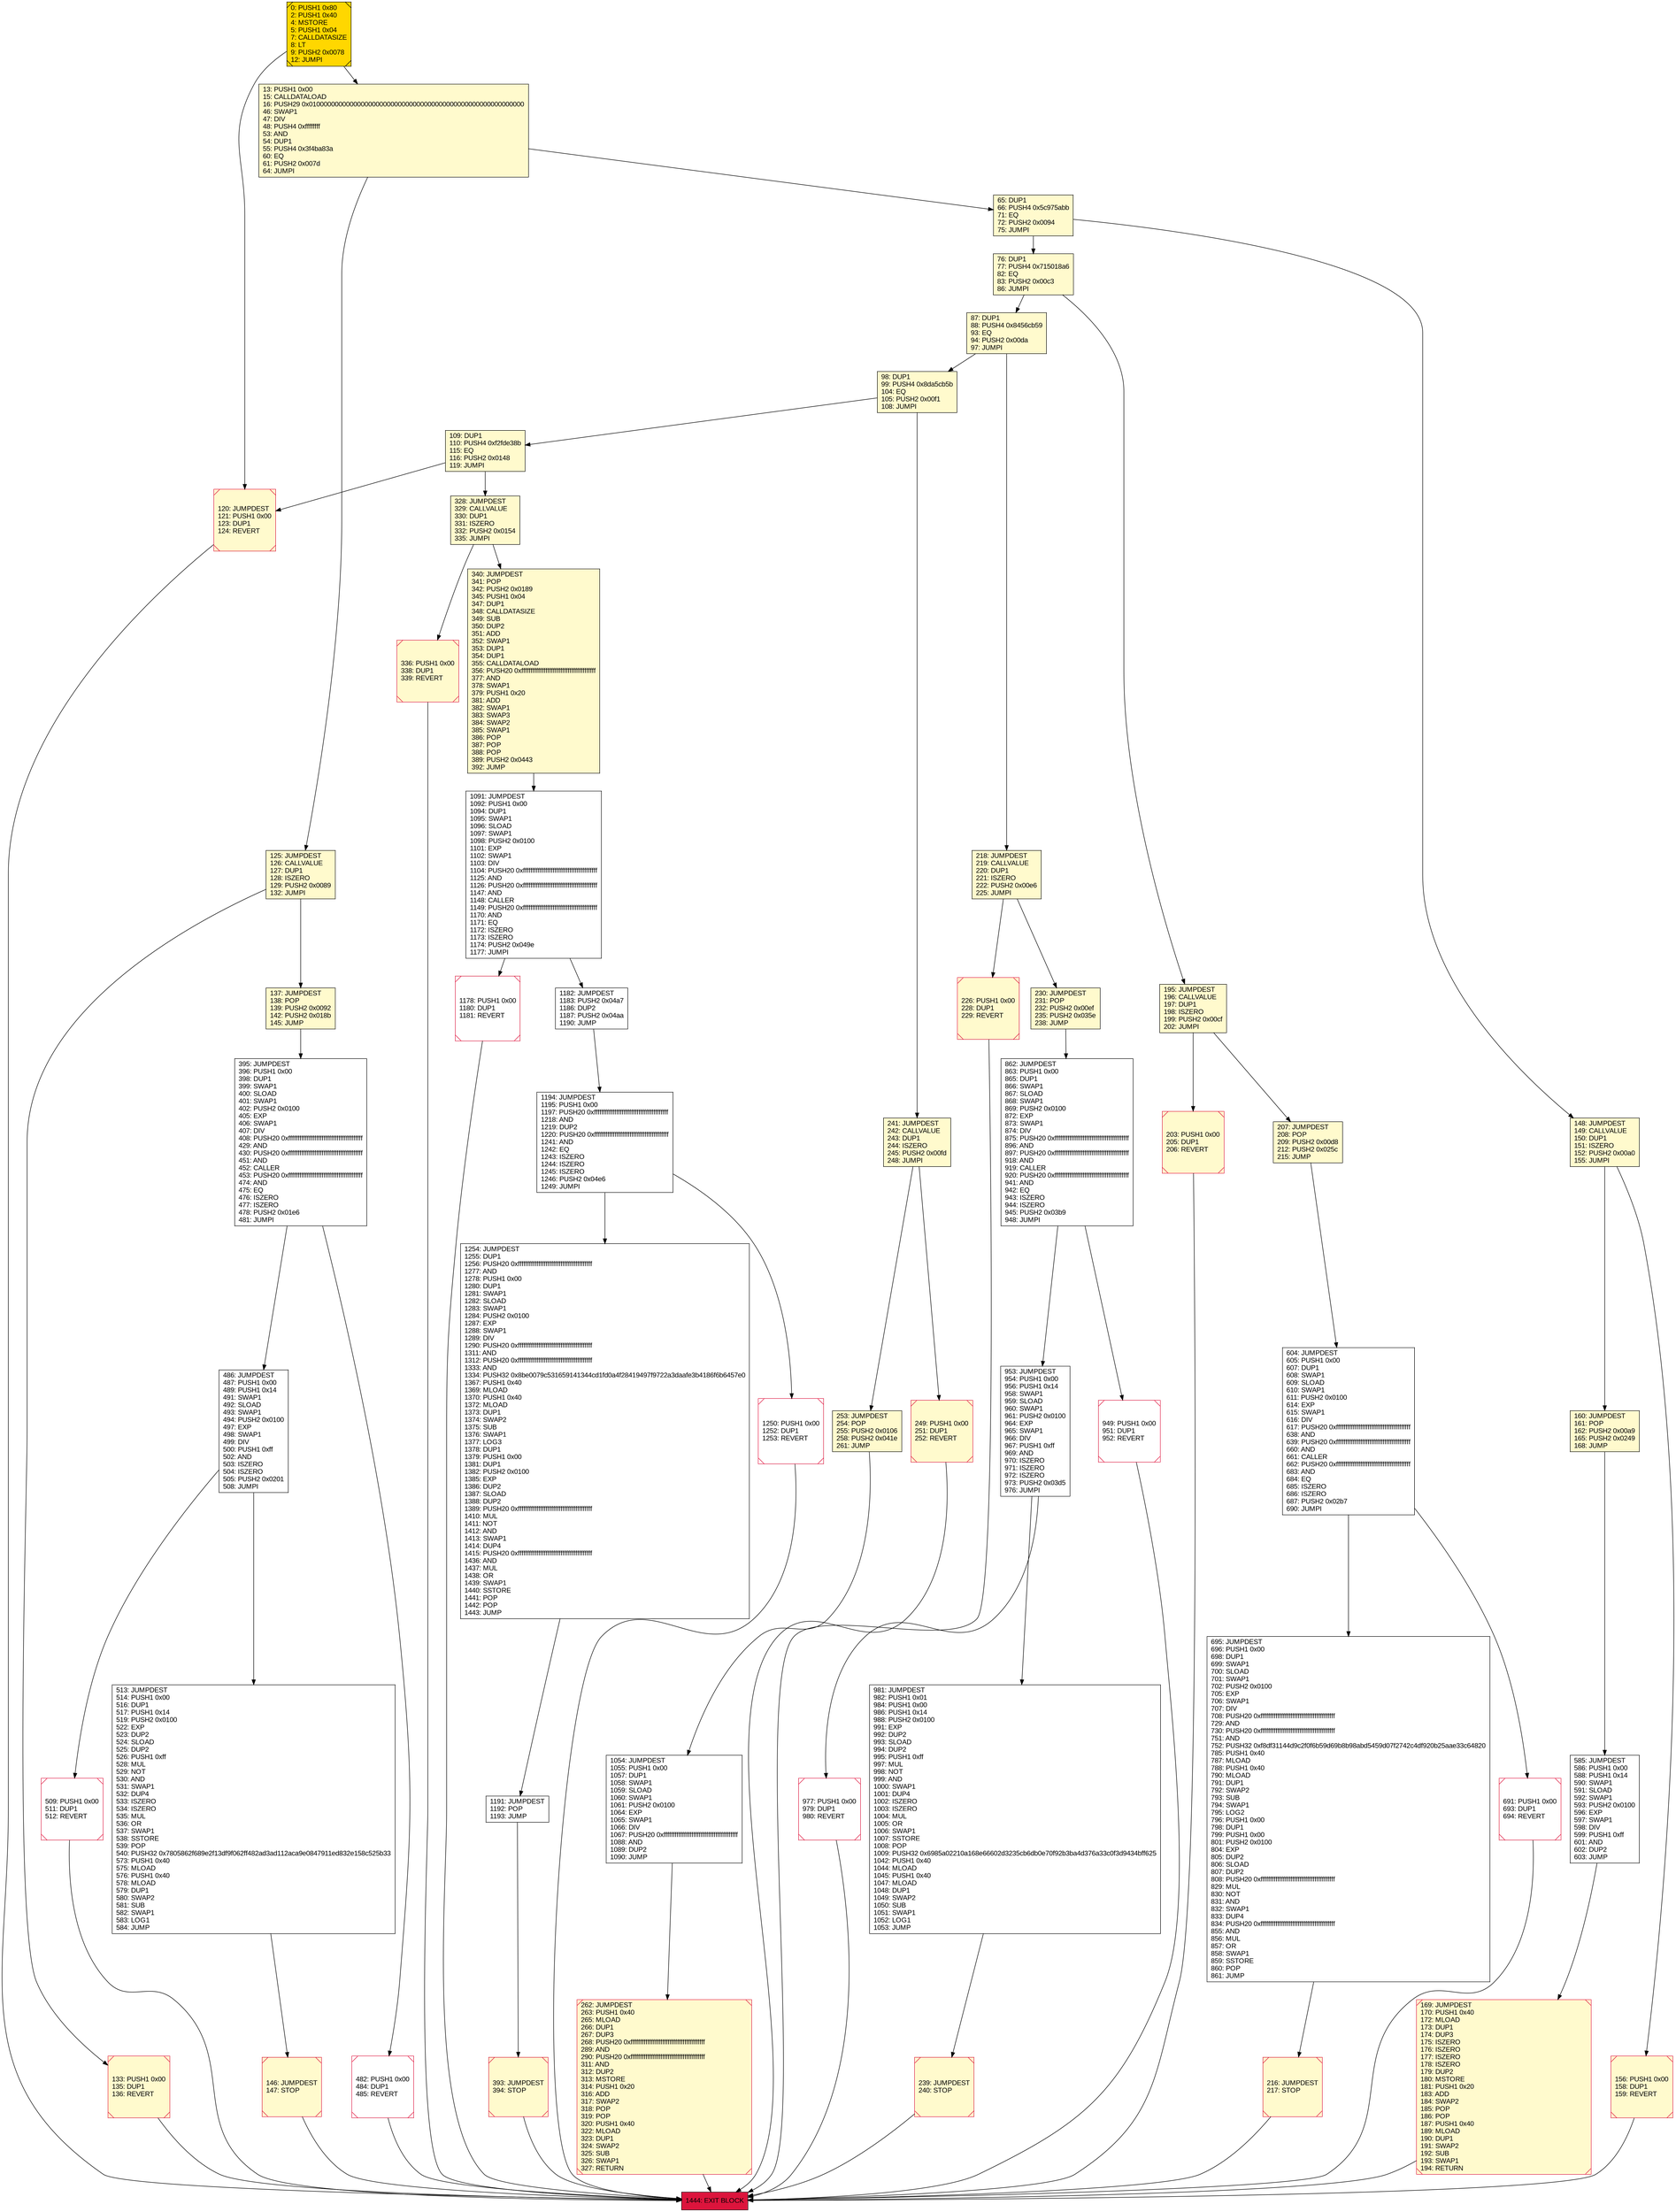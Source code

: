 digraph G {
bgcolor=transparent rankdir=UD;
node [shape=box style=filled color=black fillcolor=white fontname=arial fontcolor=black];
1191 [label="1191: JUMPDEST\l1192: POP\l1193: JUMP\l" ];
148 [label="148: JUMPDEST\l149: CALLVALUE\l150: DUP1\l151: ISZERO\l152: PUSH2 0x00a0\l155: JUMPI\l" fillcolor=lemonchiffon ];
146 [label="146: JUMPDEST\l147: STOP\l" fillcolor=lemonchiffon shape=Msquare color=crimson ];
1091 [label="1091: JUMPDEST\l1092: PUSH1 0x00\l1094: DUP1\l1095: SWAP1\l1096: SLOAD\l1097: SWAP1\l1098: PUSH2 0x0100\l1101: EXP\l1102: SWAP1\l1103: DIV\l1104: PUSH20 0xffffffffffffffffffffffffffffffffffffffff\l1125: AND\l1126: PUSH20 0xffffffffffffffffffffffffffffffffffffffff\l1147: AND\l1148: CALLER\l1149: PUSH20 0xffffffffffffffffffffffffffffffffffffffff\l1170: AND\l1171: EQ\l1172: ISZERO\l1173: ISZERO\l1174: PUSH2 0x049e\l1177: JUMPI\l" ];
862 [label="862: JUMPDEST\l863: PUSH1 0x00\l865: DUP1\l866: SWAP1\l867: SLOAD\l868: SWAP1\l869: PUSH2 0x0100\l872: EXP\l873: SWAP1\l874: DIV\l875: PUSH20 0xffffffffffffffffffffffffffffffffffffffff\l896: AND\l897: PUSH20 0xffffffffffffffffffffffffffffffffffffffff\l918: AND\l919: CALLER\l920: PUSH20 0xffffffffffffffffffffffffffffffffffffffff\l941: AND\l942: EQ\l943: ISZERO\l944: ISZERO\l945: PUSH2 0x03b9\l948: JUMPI\l" ];
13 [label="13: PUSH1 0x00\l15: CALLDATALOAD\l16: PUSH29 0x0100000000000000000000000000000000000000000000000000000000\l46: SWAP1\l47: DIV\l48: PUSH4 0xffffffff\l53: AND\l54: DUP1\l55: PUSH4 0x3f4ba83a\l60: EQ\l61: PUSH2 0x007d\l64: JUMPI\l" fillcolor=lemonchiffon ];
109 [label="109: DUP1\l110: PUSH4 0xf2fde38b\l115: EQ\l116: PUSH2 0x0148\l119: JUMPI\l" fillcolor=lemonchiffon ];
691 [label="691: PUSH1 0x00\l693: DUP1\l694: REVERT\l" shape=Msquare color=crimson ];
98 [label="98: DUP1\l99: PUSH4 0x8da5cb5b\l104: EQ\l105: PUSH2 0x00f1\l108: JUMPI\l" fillcolor=lemonchiffon ];
1194 [label="1194: JUMPDEST\l1195: PUSH1 0x00\l1197: PUSH20 0xffffffffffffffffffffffffffffffffffffffff\l1218: AND\l1219: DUP2\l1220: PUSH20 0xffffffffffffffffffffffffffffffffffffffff\l1241: AND\l1242: EQ\l1243: ISZERO\l1244: ISZERO\l1245: ISZERO\l1246: PUSH2 0x04e6\l1249: JUMPI\l" ];
949 [label="949: PUSH1 0x00\l951: DUP1\l952: REVERT\l" shape=Msquare color=crimson ];
1254 [label="1254: JUMPDEST\l1255: DUP1\l1256: PUSH20 0xffffffffffffffffffffffffffffffffffffffff\l1277: AND\l1278: PUSH1 0x00\l1280: DUP1\l1281: SWAP1\l1282: SLOAD\l1283: SWAP1\l1284: PUSH2 0x0100\l1287: EXP\l1288: SWAP1\l1289: DIV\l1290: PUSH20 0xffffffffffffffffffffffffffffffffffffffff\l1311: AND\l1312: PUSH20 0xffffffffffffffffffffffffffffffffffffffff\l1333: AND\l1334: PUSH32 0x8be0079c531659141344cd1fd0a4f28419497f9722a3daafe3b4186f6b6457e0\l1367: PUSH1 0x40\l1369: MLOAD\l1370: PUSH1 0x40\l1372: MLOAD\l1373: DUP1\l1374: SWAP2\l1375: SUB\l1376: SWAP1\l1377: LOG3\l1378: DUP1\l1379: PUSH1 0x00\l1381: DUP1\l1382: PUSH2 0x0100\l1385: EXP\l1386: DUP2\l1387: SLOAD\l1388: DUP2\l1389: PUSH20 0xffffffffffffffffffffffffffffffffffffffff\l1410: MUL\l1411: NOT\l1412: AND\l1413: SWAP1\l1414: DUP4\l1415: PUSH20 0xffffffffffffffffffffffffffffffffffffffff\l1436: AND\l1437: MUL\l1438: OR\l1439: SWAP1\l1440: SSTORE\l1441: POP\l1442: POP\l1443: JUMP\l" ];
169 [label="169: JUMPDEST\l170: PUSH1 0x40\l172: MLOAD\l173: DUP1\l174: DUP3\l175: ISZERO\l176: ISZERO\l177: ISZERO\l178: ISZERO\l179: DUP2\l180: MSTORE\l181: PUSH1 0x20\l183: ADD\l184: SWAP2\l185: POP\l186: POP\l187: PUSH1 0x40\l189: MLOAD\l190: DUP1\l191: SWAP2\l192: SUB\l193: SWAP1\l194: RETURN\l" fillcolor=lemonchiffon shape=Msquare color=crimson ];
76 [label="76: DUP1\l77: PUSH4 0x715018a6\l82: EQ\l83: PUSH2 0x00c3\l86: JUMPI\l" fillcolor=lemonchiffon ];
65 [label="65: DUP1\l66: PUSH4 0x5c975abb\l71: EQ\l72: PUSH2 0x0094\l75: JUMPI\l" fillcolor=lemonchiffon ];
160 [label="160: JUMPDEST\l161: POP\l162: PUSH2 0x00a9\l165: PUSH2 0x0249\l168: JUMP\l" fillcolor=lemonchiffon ];
340 [label="340: JUMPDEST\l341: POP\l342: PUSH2 0x0189\l345: PUSH1 0x04\l347: DUP1\l348: CALLDATASIZE\l349: SUB\l350: DUP2\l351: ADD\l352: SWAP1\l353: DUP1\l354: DUP1\l355: CALLDATALOAD\l356: PUSH20 0xffffffffffffffffffffffffffffffffffffffff\l377: AND\l378: SWAP1\l379: PUSH1 0x20\l381: ADD\l382: SWAP1\l383: SWAP3\l384: SWAP2\l385: SWAP1\l386: POP\l387: POP\l388: POP\l389: PUSH2 0x0443\l392: JUMP\l" fillcolor=lemonchiffon ];
393 [label="393: JUMPDEST\l394: STOP\l" fillcolor=lemonchiffon shape=Msquare color=crimson ];
953 [label="953: JUMPDEST\l954: PUSH1 0x00\l956: PUSH1 0x14\l958: SWAP1\l959: SLOAD\l960: SWAP1\l961: PUSH2 0x0100\l964: EXP\l965: SWAP1\l966: DIV\l967: PUSH1 0xff\l969: AND\l970: ISZERO\l971: ISZERO\l972: ISZERO\l973: PUSH2 0x03d5\l976: JUMPI\l" ];
1444 [label="1444: EXIT BLOCK\l" fillcolor=crimson ];
133 [label="133: PUSH1 0x00\l135: DUP1\l136: REVERT\l" fillcolor=lemonchiffon shape=Msquare color=crimson ];
513 [label="513: JUMPDEST\l514: PUSH1 0x00\l516: DUP1\l517: PUSH1 0x14\l519: PUSH2 0x0100\l522: EXP\l523: DUP2\l524: SLOAD\l525: DUP2\l526: PUSH1 0xff\l528: MUL\l529: NOT\l530: AND\l531: SWAP1\l532: DUP4\l533: ISZERO\l534: ISZERO\l535: MUL\l536: OR\l537: SWAP1\l538: SSTORE\l539: POP\l540: PUSH32 0x7805862f689e2f13df9f062ff482ad3ad112aca9e0847911ed832e158c525b33\l573: PUSH1 0x40\l575: MLOAD\l576: PUSH1 0x40\l578: MLOAD\l579: DUP1\l580: SWAP2\l581: SUB\l582: SWAP1\l583: LOG1\l584: JUMP\l" ];
1054 [label="1054: JUMPDEST\l1055: PUSH1 0x00\l1057: DUP1\l1058: SWAP1\l1059: SLOAD\l1060: SWAP1\l1061: PUSH2 0x0100\l1064: EXP\l1065: SWAP1\l1066: DIV\l1067: PUSH20 0xffffffffffffffffffffffffffffffffffffffff\l1088: AND\l1089: DUP2\l1090: JUMP\l" ];
230 [label="230: JUMPDEST\l231: POP\l232: PUSH2 0x00ef\l235: PUSH2 0x035e\l238: JUMP\l" fillcolor=lemonchiffon ];
585 [label="585: JUMPDEST\l586: PUSH1 0x00\l588: PUSH1 0x14\l590: SWAP1\l591: SLOAD\l592: SWAP1\l593: PUSH2 0x0100\l596: EXP\l597: SWAP1\l598: DIV\l599: PUSH1 0xff\l601: AND\l602: DUP2\l603: JUMP\l" ];
1182 [label="1182: JUMPDEST\l1183: PUSH2 0x04a7\l1186: DUP2\l1187: PUSH2 0x04aa\l1190: JUMP\l" ];
125 [label="125: JUMPDEST\l126: CALLVALUE\l127: DUP1\l128: ISZERO\l129: PUSH2 0x0089\l132: JUMPI\l" fillcolor=lemonchiffon ];
0 [label="0: PUSH1 0x80\l2: PUSH1 0x40\l4: MSTORE\l5: PUSH1 0x04\l7: CALLDATASIZE\l8: LT\l9: PUSH2 0x0078\l12: JUMPI\l" fillcolor=lemonchiffon shape=Msquare fillcolor=gold ];
1178 [label="1178: PUSH1 0x00\l1180: DUP1\l1181: REVERT\l" shape=Msquare color=crimson ];
695 [label="695: JUMPDEST\l696: PUSH1 0x00\l698: DUP1\l699: SWAP1\l700: SLOAD\l701: SWAP1\l702: PUSH2 0x0100\l705: EXP\l706: SWAP1\l707: DIV\l708: PUSH20 0xffffffffffffffffffffffffffffffffffffffff\l729: AND\l730: PUSH20 0xffffffffffffffffffffffffffffffffffffffff\l751: AND\l752: PUSH32 0xf8df31144d9c2f0f6b59d69b8b98abd5459d07f2742c4df920b25aae33c64820\l785: PUSH1 0x40\l787: MLOAD\l788: PUSH1 0x40\l790: MLOAD\l791: DUP1\l792: SWAP2\l793: SUB\l794: SWAP1\l795: LOG2\l796: PUSH1 0x00\l798: DUP1\l799: PUSH1 0x00\l801: PUSH2 0x0100\l804: EXP\l805: DUP2\l806: SLOAD\l807: DUP2\l808: PUSH20 0xffffffffffffffffffffffffffffffffffffffff\l829: MUL\l830: NOT\l831: AND\l832: SWAP1\l833: DUP4\l834: PUSH20 0xffffffffffffffffffffffffffffffffffffffff\l855: AND\l856: MUL\l857: OR\l858: SWAP1\l859: SSTORE\l860: POP\l861: JUMP\l" ];
156 [label="156: PUSH1 0x00\l158: DUP1\l159: REVERT\l" fillcolor=lemonchiffon shape=Msquare color=crimson ];
218 [label="218: JUMPDEST\l219: CALLVALUE\l220: DUP1\l221: ISZERO\l222: PUSH2 0x00e6\l225: JUMPI\l" fillcolor=lemonchiffon ];
226 [label="226: PUSH1 0x00\l228: DUP1\l229: REVERT\l" fillcolor=lemonchiffon shape=Msquare color=crimson ];
482 [label="482: PUSH1 0x00\l484: DUP1\l485: REVERT\l" shape=Msquare color=crimson ];
1250 [label="1250: PUSH1 0x00\l1252: DUP1\l1253: REVERT\l" shape=Msquare color=crimson ];
253 [label="253: JUMPDEST\l254: POP\l255: PUSH2 0x0106\l258: PUSH2 0x041e\l261: JUMP\l" fillcolor=lemonchiffon ];
195 [label="195: JUMPDEST\l196: CALLVALUE\l197: DUP1\l198: ISZERO\l199: PUSH2 0x00cf\l202: JUMPI\l" fillcolor=lemonchiffon ];
395 [label="395: JUMPDEST\l396: PUSH1 0x00\l398: DUP1\l399: SWAP1\l400: SLOAD\l401: SWAP1\l402: PUSH2 0x0100\l405: EXP\l406: SWAP1\l407: DIV\l408: PUSH20 0xffffffffffffffffffffffffffffffffffffffff\l429: AND\l430: PUSH20 0xffffffffffffffffffffffffffffffffffffffff\l451: AND\l452: CALLER\l453: PUSH20 0xffffffffffffffffffffffffffffffffffffffff\l474: AND\l475: EQ\l476: ISZERO\l477: ISZERO\l478: PUSH2 0x01e6\l481: JUMPI\l" ];
216 [label="216: JUMPDEST\l217: STOP\l" fillcolor=lemonchiffon shape=Msquare color=crimson ];
87 [label="87: DUP1\l88: PUSH4 0x8456cb59\l93: EQ\l94: PUSH2 0x00da\l97: JUMPI\l" fillcolor=lemonchiffon ];
486 [label="486: JUMPDEST\l487: PUSH1 0x00\l489: PUSH1 0x14\l491: SWAP1\l492: SLOAD\l493: SWAP1\l494: PUSH2 0x0100\l497: EXP\l498: SWAP1\l499: DIV\l500: PUSH1 0xff\l502: AND\l503: ISZERO\l504: ISZERO\l505: PUSH2 0x0201\l508: JUMPI\l" ];
262 [label="262: JUMPDEST\l263: PUSH1 0x40\l265: MLOAD\l266: DUP1\l267: DUP3\l268: PUSH20 0xffffffffffffffffffffffffffffffffffffffff\l289: AND\l290: PUSH20 0xffffffffffffffffffffffffffffffffffffffff\l311: AND\l312: DUP2\l313: MSTORE\l314: PUSH1 0x20\l316: ADD\l317: SWAP2\l318: POP\l319: POP\l320: PUSH1 0x40\l322: MLOAD\l323: DUP1\l324: SWAP2\l325: SUB\l326: SWAP1\l327: RETURN\l" fillcolor=lemonchiffon shape=Msquare color=crimson ];
241 [label="241: JUMPDEST\l242: CALLVALUE\l243: DUP1\l244: ISZERO\l245: PUSH2 0x00fd\l248: JUMPI\l" fillcolor=lemonchiffon ];
137 [label="137: JUMPDEST\l138: POP\l139: PUSH2 0x0092\l142: PUSH2 0x018b\l145: JUMP\l" fillcolor=lemonchiffon ];
249 [label="249: PUSH1 0x00\l251: DUP1\l252: REVERT\l" fillcolor=lemonchiffon shape=Msquare color=crimson ];
509 [label="509: PUSH1 0x00\l511: DUP1\l512: REVERT\l" shape=Msquare color=crimson ];
203 [label="203: PUSH1 0x00\l205: DUP1\l206: REVERT\l" fillcolor=lemonchiffon shape=Msquare color=crimson ];
977 [label="977: PUSH1 0x00\l979: DUP1\l980: REVERT\l" shape=Msquare color=crimson ];
336 [label="336: PUSH1 0x00\l338: DUP1\l339: REVERT\l" fillcolor=lemonchiffon shape=Msquare color=crimson ];
328 [label="328: JUMPDEST\l329: CALLVALUE\l330: DUP1\l331: ISZERO\l332: PUSH2 0x0154\l335: JUMPI\l" fillcolor=lemonchiffon ];
207 [label="207: JUMPDEST\l208: POP\l209: PUSH2 0x00d8\l212: PUSH2 0x025c\l215: JUMP\l" fillcolor=lemonchiffon ];
604 [label="604: JUMPDEST\l605: PUSH1 0x00\l607: DUP1\l608: SWAP1\l609: SLOAD\l610: SWAP1\l611: PUSH2 0x0100\l614: EXP\l615: SWAP1\l616: DIV\l617: PUSH20 0xffffffffffffffffffffffffffffffffffffffff\l638: AND\l639: PUSH20 0xffffffffffffffffffffffffffffffffffffffff\l660: AND\l661: CALLER\l662: PUSH20 0xffffffffffffffffffffffffffffffffffffffff\l683: AND\l684: EQ\l685: ISZERO\l686: ISZERO\l687: PUSH2 0x02b7\l690: JUMPI\l" ];
981 [label="981: JUMPDEST\l982: PUSH1 0x01\l984: PUSH1 0x00\l986: PUSH1 0x14\l988: PUSH2 0x0100\l991: EXP\l992: DUP2\l993: SLOAD\l994: DUP2\l995: PUSH1 0xff\l997: MUL\l998: NOT\l999: AND\l1000: SWAP1\l1001: DUP4\l1002: ISZERO\l1003: ISZERO\l1004: MUL\l1005: OR\l1006: SWAP1\l1007: SSTORE\l1008: POP\l1009: PUSH32 0x6985a02210a168e66602d3235cb6db0e70f92b3ba4d376a33c0f3d9434bff625\l1042: PUSH1 0x40\l1044: MLOAD\l1045: PUSH1 0x40\l1047: MLOAD\l1048: DUP1\l1049: SWAP2\l1050: SUB\l1051: SWAP1\l1052: LOG1\l1053: JUMP\l" ];
239 [label="239: JUMPDEST\l240: STOP\l" fillcolor=lemonchiffon shape=Msquare color=crimson ];
120 [label="120: JUMPDEST\l121: PUSH1 0x00\l123: DUP1\l124: REVERT\l" fillcolor=lemonchiffon shape=Msquare color=crimson ];
133 -> 1444;
207 -> 604;
218 -> 226;
65 -> 76;
98 -> 109;
981 -> 239;
328 -> 336;
1194 -> 1254;
395 -> 482;
87 -> 218;
486 -> 509;
241 -> 249;
862 -> 953;
241 -> 253;
1254 -> 1191;
13 -> 65;
340 -> 1091;
395 -> 486;
862 -> 949;
65 -> 148;
156 -> 1444;
125 -> 133;
137 -> 395;
1191 -> 393;
148 -> 160;
1178 -> 1444;
146 -> 1444;
195 -> 203;
513 -> 146;
230 -> 862;
1182 -> 1194;
949 -> 1444;
1091 -> 1178;
160 -> 585;
169 -> 1444;
0 -> 13;
13 -> 125;
691 -> 1444;
585 -> 169;
393 -> 1444;
148 -> 156;
195 -> 207;
1091 -> 1182;
98 -> 241;
0 -> 120;
604 -> 695;
203 -> 1444;
1194 -> 1250;
76 -> 195;
76 -> 87;
977 -> 1444;
336 -> 1444;
120 -> 1444;
87 -> 98;
239 -> 1444;
109 -> 328;
604 -> 691;
953 -> 981;
226 -> 1444;
482 -> 1444;
1250 -> 1444;
216 -> 1444;
218 -> 230;
328 -> 340;
109 -> 120;
253 -> 1054;
953 -> 977;
125 -> 137;
695 -> 216;
262 -> 1444;
486 -> 513;
509 -> 1444;
249 -> 1444;
1054 -> 262;
}